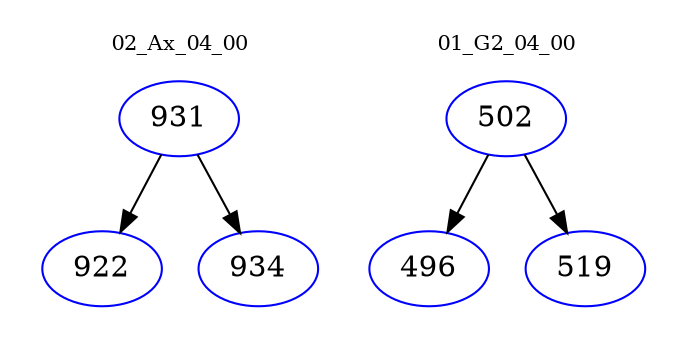 digraph{
subgraph cluster_0 {
color = white
label = "02_Ax_04_00";
fontsize=10;
T0_931 [label="931", color="blue"]
T0_931 -> T0_922 [color="black"]
T0_922 [label="922", color="blue"]
T0_931 -> T0_934 [color="black"]
T0_934 [label="934", color="blue"]
}
subgraph cluster_1 {
color = white
label = "01_G2_04_00";
fontsize=10;
T1_502 [label="502", color="blue"]
T1_502 -> T1_496 [color="black"]
T1_496 [label="496", color="blue"]
T1_502 -> T1_519 [color="black"]
T1_519 [label="519", color="blue"]
}
}
